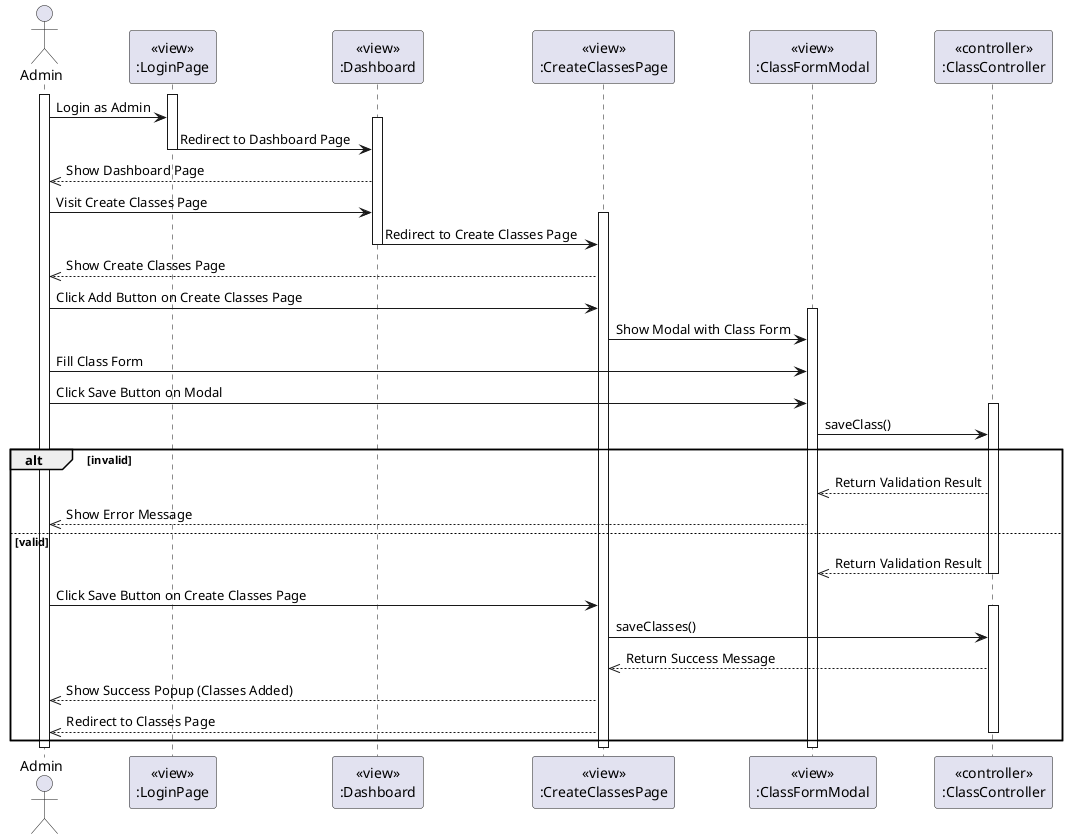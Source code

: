 @startuml Create Class
actor Admin
participant LoginPageView [
  <<view>>
  :LoginPage
]

participant DashboardView [
  <<view>>
  :Dashboard
]

participant CreateClassesView [
  <<view>>
  :CreateClassesPage
]

participant ClassFormModalView [
  <<view>>
  :ClassFormModal
]

participant ClassController [
  <<controller>>
  :ClassController
]

activate Admin
activate LoginPageView
Admin -> LoginPageView: Login as Admin
activate DashboardView
LoginPageView -> DashboardView: Redirect to Dashboard Page
deactivate LoginPageView

DashboardView -->> Admin: Show Dashboard Page

Admin -> DashboardView: Visit Create Classes Page
activate CreateClassesView
DashboardView -> CreateClassesView: Redirect to Create Classes Page
deactivate DashboardView

CreateClassesView -->> Admin: Show Create Classes Page
Admin -> CreateClassesView: Click Add Button on Create Classes Page

activate ClassFormModalView
CreateClassesView -> ClassFormModalView: Show Modal with Class Form

Admin -> ClassFormModalView: Fill Class Form
Admin -> ClassFormModalView: Click Save Button on Modal

activate ClassController
ClassFormModalView -> ClassController: saveClass()
alt invalid
    ClassController -->> ClassFormModalView: Return Validation Result
    ClassFormModalView -->> Admin: Show Error Message
else valid
    ClassController -->> ClassFormModalView: Return Validation Result
    deactivate ClassController

    Admin -> CreateClassesView: Click Save Button on Create Classes Page

    activate ClassController
    CreateClassesView -> ClassController: saveClasses()
    ClassController -->> CreateClassesView: Return Success Message
    CreateClassesView -->> Admin: Show Success Popup (Classes Added)
    CreateClassesView -->> Admin: Redirect to Classes Page
    deactivate ClassController
end


deactivate Admin
deactivate CreateClassesView
deactivate ClassFormModalView
@enduml

